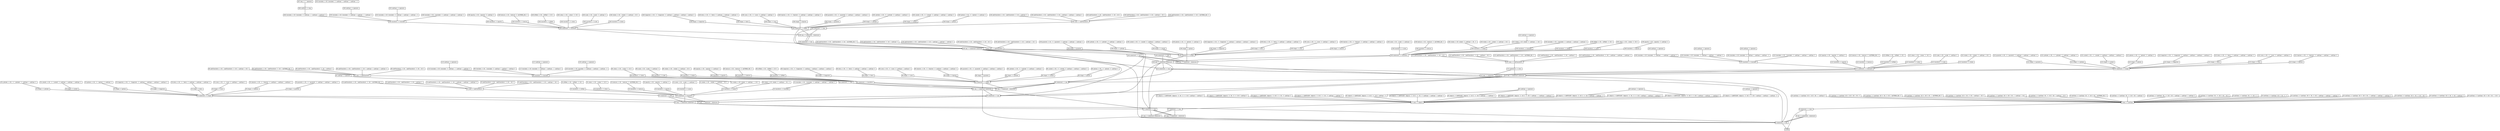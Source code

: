 digraph "Graph from GLL parser"{
graph[ordering=out]
node[fontname=Helvetica fontsize=9 shape=box height=0 width=0 margin=0.04]
edge[arrowsize=0.3]
"0 ART$"[]
"null"[ label = "0 class ::= subClass ."]
"null"[ label = "0 seq ::= statement . statement "]
"null"[ label = "0 statement ::= seq ."]
"null"[ label = "0 statement ::= class ."]
"null"[ label = "8 subClass ::= 'subClass'  ID . '='  ID '('  ')'  "]
"null"[ label = "8 subClass ::= 'subClass'  ID . '='  ID '('  ID ','  ID ')'  "]
"null"[ label = "8 subClass ::= 'subClass'  ID . '='  ID '('  ID ','  subExpr ','  subExpr ','  subExpr ')'  "]
"null"[ label = "8 subClass ::= 'subClass'  ID . '='  ID '('  ID ','  subExpr ')'  "]
"null"[ label = "8 subClass ::= 'subClass'  ID . '='  ID '('  ID ','  &STRING_DQ  ')'  "]
"null"[ label = "8 subClass ::= 'subClass'  ID . '='  ID '('  ID ','  subExpr ','  ID ')'  "]
"null"[ label = "16 subClass ::= 'subClass'  ID '='  ID . '('  ')'  "]
"null"[ label = "16 subClass ::= 'subClass'  ID '='  ID . '('  ID ','  ID ')'  "]
"null"[ label = "16 subClass ::= 'subClass'  ID '='  ID . '('  ID ','  subExpr ','  subExpr ','  subExpr ')'  "]
"null"[ label = "16 subClass ::= 'subClass'  ID '='  ID . '('  ID ','  subExpr ')'  "]
"null"[ label = "16 subClass ::= 'subClass'  ID '='  ID . '('  ID ','  &STRING_DQ  ')'  "]
"null"[ label = "16 subClass ::= 'subClass'  ID '='  ID . '('  ID ','  subExpr ','  ID ')'  "]
"null"[ label = "24 subClass ::= 'subClass'  ID '='  ID '('  ID . ','  ID ')'  "]
"null"[ label = "24 subClass ::= 'subClass'  ID '='  ID '('  ID . ','  subExpr ','  subExpr ','  subExpr ')'  "]
"null"[ label = "24 subClass ::= 'subClass'  ID '='  ID '('  ID . ','  subExpr ')'  "]
"null"[ label = "24 subClass ::= 'subClass'  ID '='  ID '('  ID . ','  &STRING_DQ  ')'  "]
"null"[ label = "24 subClass ::= 'subClass'  ID '='  ID '('  ID . ','  subExpr ','  ID ')'  "]
"null"[ label = "31 subClass ::= 'subClass'  ID '='  ID '('  ID ','  ID . ')'  "]
"null"[ label = "37 class ::= objects ."]
"null"[ label = "37 seq ::= statement . statement "]
"null"[ label = "37 seq ::= statement statement ."]
"null"[ label = "37 statement ::= seq ."]
"null"[ label = "37 statement ::= class ."]
"null"[ label = "51 objects ::= &INTEGER  'objects:'  '['  ID . ']'  '='  ID '('  subExpr ')'  "]
"null"[ label = "51 objects ::= &INTEGER  'objects:'  '['  ID . ']'  '='  ID '('  subExpr ','  subExpr ')'  "]
"null"[ label = "51 objects ::= &INTEGER  'objects:'  '['  ID . ']'  '='  ID '('  subExpr ','  subExpr ','  subExpr ')'  "]
"null"[ label = "58 objects ::= &INTEGER  'objects:'  '['  ID ']'  '='  ID . '('  subExpr ')'  "]
"null"[ label = "58 objects ::= &INTEGER  'objects:'  '['  ID ']'  '='  ID . '('  subExpr ','  subExpr ')'  "]
"null"[ label = "58 objects ::= &INTEGER  'objects:'  '['  ID ']'  '='  ID . '('  subExpr ','  subExpr ','  subExpr ')'  "]
"null"[ label = "65 objects ::= &INTEGER  'objects:'  '['  ID ']'  '='  ID '('  subExpr . ')'  "]
"null"[ label = "65 objects ::= &INTEGER  'objects:'  '['  ID ']'  '='  ID '('  subExpr . ','  subExpr ')'  "]
"null"[ label = "65 objects ::= &INTEGER  'objects:'  '['  ID ']'  '='  ID '('  subExpr . ','  subExpr ','  subExpr ')'  "]
"null"[ label = "65 subExpr ::= operand ."]
"null"[ label = "69 objects ::= &INTEGER  'objects:'  '['  ID ']'  '='  ID '('  subExpr ','  subExpr . ')'  "]
"null"[ label = "69 objects ::= &INTEGER  'objects:'  '['  ID ']'  '='  ID '('  subExpr ','  subExpr . ','  subExpr ')'  "]
"null"[ label = "69 subExpr ::= operand ."]
"null"[ label = "72 objects ::= &INTEGER  'objects:'  '['  ID ']'  '='  ID '('  subExpr ','  subExpr ','  subExpr . ')'  "]
"null"[ label = "72 subExpr ::= operand ."]
"null"[ label = "76 addTransform ::= ID . '.addTransform'  '('  ID ','  ID ')'  "]
"null"[ label = "76 addTransform ::= ID . '.addTransform'  '('  ID ','  subExpr ','  subExpr ','  subExpr ')'  "]
"null"[ label = "76 addTransform ::= ID . '.addTransform'  '('  ID ','  subExpr ')'  "]
"null"[ label = "76 addTransform ::= ID . '.addTransform'  '('  ID ','  &STRING_DQ  ')'  "]
"null"[ label = "76 addTransform ::= ID . '.addTransform'  '('  ID ','  subExpr ','  ID ')'  "]
"null"[ label = "76 class ::= addTransform ."]
"null"[ label = "76 colour ::= ID . '.colour'  '('  ID ')'  "]
"null"[ label = "76 cone ::= ID . '='  'cone'  '('  subExpr ','  subExpr ')'  "]
"null"[ label = "76 cuboid ::= ID . '='  'cuboid'  '('  subExpr ','  subExpr ','  subExpr ')'  "]
"null"[ label = "76 cylinder ::= ID . '='  'cylinder'  '('  subExpr ','  subExpr ')'  "]
"null"[ label = "76 isFilled ::= ID . '.isFilled'  '('  ID ')'  "]
"null"[ label = "76 opacity ::= ID . '.opacity'  '('  subExpr ')'  "]
"null"[ label = "76 pyramid ::= ID . '='  'pyramid'  '('  subExpr ','  subExpr ','  subExpr ')'  "]
"null"[ label = "76 rotate ::= ID . '.rotate'  '('  subExpr ','  ID ')'  "]
"null"[ label = "76 scale ::= ID . '.scale'  '('  subExpr ')'  "]
"null"[ label = "76 seq ::= statement . statement "]
"null"[ label = "76 seq ::= statement statement ."]
"null"[ label = "76 shape ::= sphere ."]
"null"[ label = "76 shape ::= cuboid ."]
"null"[ label = "76 shape ::= cylinder ."]
"null"[ label = "76 shape ::= pyramid ."]
"null"[ label = "76 shape ::= triprism ."]
"null"[ label = "76 shape ::= cone ."]
"null"[ label = "76 shape ::= tetra ."]
"null"[ label = "76 shape ::= trapprism ."]
"null"[ label = "76 sphere ::= ID . '='  'sphere'  '('  subExpr ')'  "]
"null"[ label = "76 statement ::= seq ."]
"null"[ label = "76 statement ::= shape ."]
"null"[ label = "76 statement ::= transform ."]
"null"[ label = "76 statement ::= class ."]
"null"[ label = "76 tetra ::= ID . '='  'tetra'  '('  subExpr ','  subExpr ','  subExpr ')'  "]
"null"[ label = "76 texture ::= ID . '.texture'  '('  &STRING_DQ  ')'  "]
"null"[ label = "76 transform ::= translate ."]
"null"[ label = "76 transform ::= rotate ."]
"null"[ label = "76 transform ::= scale ."]
"null"[ label = "76 transform ::= colour ."]
"null"[ label = "76 transform ::= isFilled ."]
"null"[ label = "76 transform ::= texture ."]
"null"[ label = "76 transform ::= opacity ."]
"null"[ label = "76 translate ::= ID . '.translate'  '('  subExpr ','  subExpr ','  subExpr ')'  "]
"null"[ label = "76 trapprism ::= ID . '='  'trapprism'  '('  subExpr ','  subExpr ','  subExpr ','  subExpr ')'  "]
"null"[ label = "76 triprism ::= ID . '='  'triprism'  '('  subExpr ','  subExpr ','  subExpr ')'  "]
"null"[ label = "91 rotate ::= ID '.rotate'  '('  subExpr . ','  ID ')'  "]
"null"[ label = "91 subExpr ::= operand ."]
"null"[ label = "94 rotate ::= ID '.rotate'  '('  subExpr ','  ID . ')'  "]
"null"[ label = "96 addTransform ::= ID . '.addTransform'  '('  ID ','  ID ')'  "]
"null"[ label = "96 addTransform ::= ID . '.addTransform'  '('  ID ','  subExpr ','  subExpr ','  subExpr ')'  "]
"null"[ label = "96 addTransform ::= ID . '.addTransform'  '('  ID ','  subExpr ')'  "]
"null"[ label = "96 addTransform ::= ID . '.addTransform'  '('  ID ','  &STRING_DQ  ')'  "]
"null"[ label = "96 addTransform ::= ID . '.addTransform'  '('  ID ','  subExpr ','  ID ')'  "]
"null"[ label = "96 class ::= addTransform ."]
"null"[ label = "96 colour ::= ID . '.colour'  '('  ID ')'  "]
"null"[ label = "96 cone ::= ID . '='  'cone'  '('  subExpr ','  subExpr ')'  "]
"null"[ label = "96 cuboid ::= ID . '='  'cuboid'  '('  subExpr ','  subExpr ','  subExpr ')'  "]
"null"[ label = "96 cylinder ::= ID . '='  'cylinder'  '('  subExpr ','  subExpr ')'  "]
"null"[ label = "96 isFilled ::= ID . '.isFilled'  '('  ID ')'  "]
"null"[ label = "96 opacity ::= ID . '.opacity'  '('  subExpr ')'  "]
"null"[ label = "96 pyramid ::= ID . '='  'pyramid'  '('  subExpr ','  subExpr ','  subExpr ')'  "]
"null"[ label = "96 rotate ::= ID . '.rotate'  '('  subExpr ','  ID ')'  "]
"null"[ label = "96 scale ::= ID . '.scale'  '('  subExpr ')'  "]
"null"[ label = "96 seq ::= statement . statement "]
"null"[ label = "96 seq ::= statement statement ."]
"null"[ label = "96 shape ::= sphere ."]
"null"[ label = "96 shape ::= cuboid ."]
"null"[ label = "96 shape ::= cylinder ."]
"null"[ label = "96 shape ::= pyramid ."]
"null"[ label = "96 shape ::= triprism ."]
"null"[ label = "96 shape ::= cone ."]
"null"[ label = "96 shape ::= tetra ."]
"null"[ label = "96 shape ::= trapprism ."]
"null"[ label = "96 sphere ::= ID . '='  'sphere'  '('  subExpr ')'  "]
"null"[ label = "96 statement ::= seq ."]
"null"[ label = "96 statement ::= shape ."]
"null"[ label = "96 statement ::= transform ."]
"null"[ label = "96 statement ::= class ."]
"null"[ label = "96 tetra ::= ID . '='  'tetra'  '('  subExpr ','  subExpr ','  subExpr ')'  "]
"null"[ label = "96 texture ::= ID . '.texture'  '('  &STRING_DQ  ')'  "]
"null"[ label = "96 transform ::= translate ."]
"null"[ label = "96 transform ::= rotate ."]
"null"[ label = "96 transform ::= scale ."]
"null"[ label = "96 transform ::= colour ."]
"null"[ label = "96 transform ::= isFilled ."]
"null"[ label = "96 transform ::= texture ."]
"null"[ label = "96 transform ::= opacity ."]
"null"[ label = "96 translate ::= ID . '.translate'  '('  subExpr ','  subExpr ','  subExpr ')'  "]
"null"[ label = "96 trapprism ::= ID . '='  'trapprism'  '('  subExpr ','  subExpr ','  subExpr ','  subExpr ')'  "]
"null"[ label = "96 triprism ::= ID . '='  'triprism'  '('  subExpr ','  subExpr ','  subExpr ')'  "]
"null"[ label = "114 subExpr ::= operand ."]
"null"[ label = "114 translate ::= ID '.translate'  '('  subExpr . ','  subExpr ','  subExpr ')'  "]
"null"[ label = "117 subExpr ::= operand ."]
"null"[ label = "117 translate ::= ID '.translate'  '('  subExpr ','  subExpr . ','  subExpr ')'  "]
"null"[ label = "120 subExpr ::= operand ."]
"null"[ label = "120 translate ::= ID '.translate'  '('  subExpr ','  subExpr ','  subExpr . ')'  "]
"null"[ label = "122 addTransform ::= ID . '.addTransform'  '('  ID ','  ID ')'  "]
"null"[ label = "122 addTransform ::= ID . '.addTransform'  '('  ID ','  subExpr ','  subExpr ','  subExpr ')'  "]
"null"[ label = "122 addTransform ::= ID . '.addTransform'  '('  ID ','  subExpr ')'  "]
"null"[ label = "122 addTransform ::= ID . '.addTransform'  '('  ID ','  &STRING_DQ  ')'  "]
"null"[ label = "122 addTransform ::= ID . '.addTransform'  '('  ID ','  subExpr ','  ID ')'  "]
"null"[ label = "122 class ::= addTransform ."]
"null"[ label = "122 colour ::= ID . '.colour'  '('  ID ')'  "]
"null"[ label = "122 cone ::= ID . '='  'cone'  '('  subExpr ','  subExpr ')'  "]
"null"[ label = "122 cuboid ::= ID . '='  'cuboid'  '('  subExpr ','  subExpr ','  subExpr ')'  "]
"null"[ label = "122 cylinder ::= ID . '='  'cylinder'  '('  subExpr ','  subExpr ')'  "]
"null"[ label = "122 isFilled ::= ID . '.isFilled'  '('  ID ')'  "]
"null"[ label = "122 opacity ::= ID . '.opacity'  '('  subExpr ')'  "]
"null"[ label = "122 pyramid ::= ID . '='  'pyramid'  '('  subExpr ','  subExpr ','  subExpr ')'  "]
"null"[ label = "122 rotate ::= ID . '.rotate'  '('  subExpr ','  ID ')'  "]
"null"[ label = "122 scale ::= ID . '.scale'  '('  subExpr ')'  "]
"null"[ label = "122 seq ::= statement . statement "]
"null"[ label = "122 seq ::= statement statement ."]
"null"[ label = "122 shape ::= sphere ."]
"null"[ label = "122 shape ::= cuboid ."]
"null"[ label = "122 shape ::= cylinder ."]
"null"[ label = "122 shape ::= pyramid ."]
"null"[ label = "122 shape ::= triprism ."]
"null"[ label = "122 shape ::= cone ."]
"null"[ label = "122 shape ::= tetra ."]
"null"[ label = "122 shape ::= trapprism ."]
"null"[ label = "122 sphere ::= ID . '='  'sphere'  '('  subExpr ')'  "]
"null"[ label = "122 statement ::= seq ."]
"null"[ label = "122 statement ::= shape ."]
"null"[ label = "122 statement ::= transform ."]
"null"[ label = "122 statement ::= class ."]
"null"[ label = "122 tetra ::= ID . '='  'tetra'  '('  subExpr ','  subExpr ','  subExpr ')'  "]
"null"[ label = "122 texture ::= ID . '.texture'  '('  &STRING_DQ  ')'  "]
"null"[ label = "122 transform ::= translate ."]
"null"[ label = "122 transform ::= rotate ."]
"null"[ label = "122 transform ::= scale ."]
"null"[ label = "122 transform ::= colour ."]
"null"[ label = "122 transform ::= isFilled ."]
"null"[ label = "122 transform ::= texture ."]
"null"[ label = "122 transform ::= opacity ."]
"null"[ label = "122 translate ::= ID . '.translate'  '('  subExpr ','  subExpr ','  subExpr ')'  "]
"null"[ label = "122 trapprism ::= ID . '='  'trapprism'  '('  subExpr ','  subExpr ','  subExpr ','  subExpr ')'  "]
"null"[ label = "122 triprism ::= ID . '='  'triprism'  '('  subExpr ','  subExpr ','  subExpr ')'  "]
"null"[ label = "140 subExpr ::= operand ."]
"null"[ label = "140 translate ::= ID '.translate'  '('  subExpr . ','  subExpr ','  subExpr ')'  "]
"null"[ label = "142 subExpr ::= operand ."]
"null"[ label = "142 translate ::= ID '.translate'  '('  subExpr ','  subExpr . ','  subExpr ')'  "]
"null"[ label = "146 subExpr ::= operand ."]
"null"[ label = "146 translate ::= ID '.translate'  '('  subExpr ','  subExpr ','  subExpr . ')'  "]
"null"[ label = "148 addTransform ::= ID . '.addTransform'  '('  ID ','  ID ')'  "]
"null"[ label = "148 addTransform ::= ID . '.addTransform'  '('  ID ','  subExpr ','  subExpr ','  subExpr ')'  "]
"null"[ label = "148 addTransform ::= ID . '.addTransform'  '('  ID ','  subExpr ')'  "]
"null"[ label = "148 addTransform ::= ID . '.addTransform'  '('  ID ','  &STRING_DQ  ')'  "]
"null"[ label = "148 addTransform ::= ID . '.addTransform'  '('  ID ','  subExpr ','  ID ')'  "]
"null"[ label = "148 class ::= addTransform ."]
"null"[ label = "148 colour ::= ID . '.colour'  '('  ID ')'  "]
"null"[ label = "148 cone ::= ID . '='  'cone'  '('  subExpr ','  subExpr ')'  "]
"null"[ label = "148 cuboid ::= ID . '='  'cuboid'  '('  subExpr ','  subExpr ','  subExpr ')'  "]
"null"[ label = "148 cylinder ::= ID . '='  'cylinder'  '('  subExpr ','  subExpr ')'  "]
"null"[ label = "148 isFilled ::= ID . '.isFilled'  '('  ID ')'  "]
"null"[ label = "148 opacity ::= ID . '.opacity'  '('  subExpr ')'  "]
"null"[ label = "148 pyramid ::= ID . '='  'pyramid'  '('  subExpr ','  subExpr ','  subExpr ')'  "]
"null"[ label = "148 rotate ::= ID . '.rotate'  '('  subExpr ','  ID ')'  "]
"null"[ label = "148 scale ::= ID . '.scale'  '('  subExpr ')'  "]
"null"[ label = "148 seq ::= statement . statement "]
"null"[ label = "148 seq ::= statement statement ."]
"null"[ label = "148 shape ::= sphere ."]
"null"[ label = "148 shape ::= cuboid ."]
"null"[ label = "148 shape ::= cylinder ."]
"null"[ label = "148 shape ::= pyramid ."]
"null"[ label = "148 shape ::= triprism ."]
"null"[ label = "148 shape ::= cone ."]
"null"[ label = "148 shape ::= tetra ."]
"null"[ label = "148 shape ::= trapprism ."]
"null"[ label = "148 sphere ::= ID . '='  'sphere'  '('  subExpr ')'  "]
"null"[ label = "148 statement ::= seq ."]
"null"[ label = "148 statement ::= shape ."]
"null"[ label = "148 statement ::= transform ."]
"null"[ label = "148 statement ::= class ."]
"null"[ label = "148 tetra ::= ID . '='  'tetra'  '('  subExpr ','  subExpr ','  subExpr ')'  "]
"null"[ label = "148 texture ::= ID . '.texture'  '('  &STRING_DQ  ')'  "]
"null"[ label = "148 transform ::= translate ."]
"null"[ label = "148 transform ::= rotate ."]
"null"[ label = "148 transform ::= scale ."]
"null"[ label = "148 transform ::= colour ."]
"null"[ label = "148 transform ::= isFilled ."]
"null"[ label = "148 transform ::= texture ."]
"null"[ label = "148 transform ::= opacity ."]
"null"[ label = "148 translate ::= ID . '.translate'  '('  subExpr ','  subExpr ','  subExpr ')'  "]
"null"[ label = "148 trapprism ::= ID . '='  'trapprism'  '('  subExpr ','  subExpr ','  subExpr ','  subExpr ')'  "]
"null"[ label = "148 triprism ::= ID . '='  'triprism'  '('  subExpr ','  subExpr ','  subExpr ')'  "]
"null"[ label = "163 rotate ::= ID '.rotate'  '('  subExpr . ','  ID ')'  "]
"null"[ label = "163 subExpr ::= operand ."]
"null"[ label = "166 rotate ::= ID '.rotate'  '('  subExpr ','  ID . ')'  "]
"null"[ label = "168 addTransform ::= ID . '.addTransform'  '('  ID ','  ID ')'  "]
"null"[ label = "168 addTransform ::= ID . '.addTransform'  '('  ID ','  subExpr ','  subExpr ','  subExpr ')'  "]
"null"[ label = "168 addTransform ::= ID . '.addTransform'  '('  ID ','  subExpr ')'  "]
"null"[ label = "168 addTransform ::= ID . '.addTransform'  '('  ID ','  &STRING_DQ  ')'  "]
"null"[ label = "168 addTransform ::= ID . '.addTransform'  '('  ID ','  subExpr ','  ID ')'  "]
"null"[ label = "168 class ::= addTransform ."]
"null"[ label = "168 colour ::= ID . '.colour'  '('  ID ')'  "]
"null"[ label = "168 cone ::= ID . '='  'cone'  '('  subExpr ','  subExpr ')'  "]
"null"[ label = "168 cuboid ::= ID . '='  'cuboid'  '('  subExpr ','  subExpr ','  subExpr ')'  "]
"null"[ label = "168 cylinder ::= ID . '='  'cylinder'  '('  subExpr ','  subExpr ')'  "]
"null"[ label = "168 isFilled ::= ID . '.isFilled'  '('  ID ')'  "]
"null"[ label = "168 opacity ::= ID . '.opacity'  '('  subExpr ')'  "]
"null"[ label = "168 pyramid ::= ID . '='  'pyramid'  '('  subExpr ','  subExpr ','  subExpr ')'  "]
"null"[ label = "168 rotate ::= ID . '.rotate'  '('  subExpr ','  ID ')'  "]
"null"[ label = "168 scale ::= ID . '.scale'  '('  subExpr ')'  "]
"null"[ label = "168 seq ::= statement . statement "]
"null"[ label = "168 seq ::= statement statement ."]
"null"[ label = "168 shape ::= sphere ."]
"null"[ label = "168 shape ::= cuboid ."]
"null"[ label = "168 shape ::= cylinder ."]
"null"[ label = "168 shape ::= pyramid ."]
"null"[ label = "168 shape ::= triprism ."]
"null"[ label = "168 shape ::= cone ."]
"null"[ label = "168 shape ::= tetra ."]
"null"[ label = "168 shape ::= trapprism ."]
"null"[ label = "168 sphere ::= ID . '='  'sphere'  '('  subExpr ')'  "]
"null"[ label = "168 statement ::= seq ."]
"null"[ label = "168 statement ::= shape ."]
"null"[ label = "168 statement ::= transform ."]
"null"[ label = "168 statement ::= class ."]
"null"[ label = "168 tetra ::= ID . '='  'tetra'  '('  subExpr ','  subExpr ','  subExpr ')'  "]
"null"[ label = "168 texture ::= ID . '.texture'  '('  &STRING_DQ  ')'  "]
"null"[ label = "168 transform ::= translate ."]
"null"[ label = "168 transform ::= rotate ."]
"null"[ label = "168 transform ::= scale ."]
"null"[ label = "168 transform ::= colour ."]
"null"[ label = "168 transform ::= isFilled ."]
"null"[ label = "168 transform ::= texture ."]
"null"[ label = "168 transform ::= opacity ."]
"null"[ label = "168 translate ::= ID . '.translate'  '('  subExpr ','  subExpr ','  subExpr ')'  "]
"null"[ label = "168 trapprism ::= ID . '='  'trapprism'  '('  subExpr ','  subExpr ','  subExpr ','  subExpr ')'  "]
"null"[ label = "168 triprism ::= ID . '='  'triprism'  '('  subExpr ','  subExpr ','  subExpr ')'  "]
"null"[ label = "186 subExpr ::= neg ."]
"null"[ label = "186 translate ::= ID '.translate'  '('  subExpr . ','  subExpr ','  subExpr ')'  "]
"null"[ label = "187 neg ::= '-'  operand ."]
"null"[ label = "190 subExpr ::= operand ."]
"null"[ label = "190 translate ::= ID '.translate'  '('  subExpr ','  subExpr . ','  subExpr ')'  "]
"null"[ label = "193 subExpr ::= operand ."]
"null"[ label = "193 translate ::= ID '.translate'  '('  subExpr ','  subExpr ','  subExpr . ')'  "]
"76 statement ::= shape ."->"76 seq ::= statement statement ." []
"76 transform ::= isFilled ."->"76 statement ::= transform ." []
"76 opacity ::= ID . '.opacity'  '('  subExpr ')'  "->"76 transform ::= opacity ." []
"122 pyramid ::= ID . '='  'pyramid'  '('  subExpr ','  subExpr ','  subExpr ')'  "->"122 shape ::= pyramid ." []
"0 statement ::= class ."->"0 ART$" []
"148 transform ::= scale ."->"148 statement ::= transform ." []
"148 texture ::= ID . '.texture'  '('  &STRING_DQ  ')'  "->"148 transform ::= texture ." []
"168 statement ::= class ."->"168 seq ::= statement statement ." []
"65 subExpr ::= operand ."->"65 objects ::= &INTEGER  'objects:'  '['  ID ']'  '='  ID '('  subExpr . ')'  " []
"76 transform ::= colour ."->"76 statement ::= transform ." []
"148 transform ::= rotate ."->"148 statement ::= transform ." []
"0 class ::= subClass ."->"0 statement ::= class ." []
"58 objects ::= &INTEGER  'objects:'  '['  ID ']'  '='  ID . '('  subExpr ','  subExpr ','  subExpr ')'  "->"37 class ::= objects ." []
"76 transform ::= scale ."->"76 statement ::= transform ." []
"76 texture ::= ID . '.texture'  '('  &STRING_DQ  ')'  "->"76 transform ::= texture ." []
"122 cylinder ::= ID . '='  'cylinder'  '('  subExpr ','  subExpr ')'  "->"122 shape ::= cylinder ." []
"96 statement ::= class ."->"96 seq ::= statement statement ." []
"168 class ::= addTransform ."->"168 statement ::= class ." []
"148 transform ::= translate ."->"148 statement ::= transform ." []
"148 isFilled ::= ID . '.isFilled'  '('  ID ')'  "->"148 transform ::= isFilled ." []
"76 transform ::= rotate ."->"76 statement ::= transform ." []
"65 objects ::= &INTEGER  'objects:'  '['  ID ']'  '='  ID '('  subExpr . ','  subExpr ','  subExpr ')'  "->"37 class ::= objects ." []
"8 subClass ::= 'subClass'  ID . '='  ID '('  ID ','  subExpr ','  ID ')'  "->"0 class ::= subClass ." []
"96 class ::= addTransform ."->"96 statement ::= class ." []
"140 translate ::= ID '.translate'  '('  subExpr . ','  subExpr ','  subExpr ')'  "->"122 transform ::= translate ." []
"76 transform ::= translate ."->"76 statement ::= transform ." []
"168 seq ::= statement statement ."->"122 statement ::= seq ." []
"76 isFilled ::= ID . '.isFilled'  '('  ID ')'  "->"76 transform ::= isFilled ." []
"122 cuboid ::= ID . '='  'cuboid'  '('  subExpr ','  subExpr ','  subExpr ')'  "->"122 shape ::= cuboid ." []
"168 addTransform ::= ID . '.addTransform'  '('  ID ','  subExpr ','  ID ')'  "->"168 class ::= addTransform ." []
"8 subClass ::= 'subClass'  ID . '='  ID '('  ID ','  &STRING_DQ  ')'  "->"0 class ::= subClass ." []
"122 seq ::= statement statement ."->"96 statement ::= seq ." []
"168 addTransform ::= ID . '.addTransform'  '('  ID ','  &STRING_DQ  ')'  "->"168 class ::= addTransform ." []
"117 subExpr ::= operand ."->"117 translate ::= ID '.translate'  '('  subExpr ','  subExpr . ','  subExpr ')'  " []
"8 subClass ::= 'subClass'  ID . '='  ID '('  ID ','  subExpr ')'  "->"0 class ::= subClass ." []
"148 colour ::= ID . '.colour'  '('  ID ')'  "->"148 transform ::= colour ." []
"168 statement ::= transform ."->"168 seq ::= statement statement ." []
"168 addTransform ::= ID . '.addTransform'  '('  ID ','  subExpr ')'  "->"168 class ::= addTransform ." []
"8 subClass ::= 'subClass'  ID . '='  ID '('  ID ','  subExpr ','  subExpr ','  subExpr ')'  "->"0 class ::= subClass ." []
"69 objects ::= &INTEGER  'objects:'  '['  ID ']'  '='  ID '('  subExpr ','  subExpr . ','  subExpr ')'  "->"37 class ::= objects ." []
"96 addTransform ::= ID . '.addTransform'  '('  ID ','  subExpr ','  ID ')'  "->"96 class ::= addTransform ." []
"0 statement ::= seq ."->"0 ART$" []
"168 addTransform ::= ID . '.addTransform'  '('  ID ','  subExpr ','  subExpr ','  subExpr ')'  "->"168 class ::= addTransform ." []
"8 subClass ::= 'subClass'  ID . '='  ID '('  ID ','  ID ')'  "->"0 class ::= subClass ." []
"96 addTransform ::= ID . '.addTransform'  '('  ID ','  &STRING_DQ  ')'  "->"96 class ::= addTransform ." []
"190 subExpr ::= operand ."->"190 translate ::= ID '.translate'  '('  subExpr ','  subExpr . ','  subExpr ')'  " []
"76 colour ::= ID . '.colour'  '('  ID ')'  "->"76 transform ::= colour ." []
"122 sphere ::= ID . '='  'sphere'  '('  subExpr ')'  "->"122 shape ::= sphere ." []
"168 addTransform ::= ID . '.addTransform'  '('  ID ','  ID ')'  "->"168 class ::= addTransform ." []
"8 subClass ::= 'subClass'  ID . '='  ID '('  ')'  "->"0 class ::= subClass ." []
"96 statement ::= transform ."->"96 seq ::= statement statement ." []
"96 addTransform ::= ID . '.addTransform'  '('  ID ','  subExpr ')'  "->"96 class ::= addTransform ." []
"0 statement ::= class ."->"0 seq ::= statement . statement " []
"148 scale ::= ID . '.scale'  '('  subExpr ')'  "->"148 transform ::= scale ." []
"65 subExpr ::= operand ."->"65 objects ::= &INTEGER  'objects:'  '['  ID ']'  '='  ID '('  subExpr . ','  subExpr ')'  " []
"96 addTransform ::= ID . '.addTransform'  '('  ID ','  subExpr ','  subExpr ','  subExpr ')'  "->"96 class ::= addTransform ." []
"142 translate ::= ID '.translate'  '('  subExpr ','  subExpr . ','  subExpr ')'  "->"122 transform ::= translate ." []
"72 objects ::= &INTEGER  'objects:'  '['  ID ']'  '='  ID '('  subExpr ','  subExpr ','  subExpr . ')'  "->"37 class ::= objects ." []
"96 addTransform ::= ID . '.addTransform'  '('  ID ','  ID ')'  "->"96 class ::= addTransform ." []
"76 scale ::= ID . '.scale'  '('  subExpr ')'  "->"76 transform ::= scale ." []
"148 statement ::= seq ."->"148 seq ::= statement statement ." []
"122 statement ::= seq ."->"122 seq ::= statement . statement " []
"122 seq ::= statement . statement "->"122 statement ::= seq ." []
"148 rotate ::= ID . '.rotate'  '('  subExpr ','  ID ')'  "->"148 transform ::= rotate ." []
"148 seq ::= statement statement ."->"76 statement ::= seq ." []
"76 statement ::= seq ."->"76 seq ::= statement statement ." []
"148 statement ::= class ."->"148 seq ::= statement . statement " []
"16 subClass ::= 'subClass'  ID '='  ID . '('  ')'  "->"0 class ::= subClass ." []
"76 rotate ::= ID . '.rotate'  '('  subExpr ','  ID ')'  "->"76 transform ::= rotate ." []
"16 subClass ::= 'subClass'  ID '='  ID . '('  ID ','  subExpr ','  subExpr ','  subExpr ')'  "->"0 class ::= subClass ." []
"148 translate ::= ID . '.translate'  '('  subExpr ','  subExpr ','  subExpr ')'  "->"148 transform ::= translate ." []
"146 translate ::= ID '.translate'  '('  subExpr ','  subExpr ','  subExpr . ')'  "->"122 transform ::= translate ." []
"76 statement ::= class ."->"76 seq ::= statement . statement " []
"120 subExpr ::= operand ."->"120 translate ::= ID '.translate'  '('  subExpr ','  subExpr ','  subExpr . ')'  " []
"0 statement ::= seq ."->"0 seq ::= statement . statement " []
"0 seq ::= statement . statement "->"0 statement ::= seq ." []
"24 subClass ::= 'subClass'  ID '='  ID '('  ID . ','  subExpr ','  subExpr ','  subExpr ')'  "->"0 class ::= subClass ." []
"168 transform ::= opacity ."->"168 statement ::= transform ." []
"76 translate ::= ID . '.translate'  '('  subExpr ','  subExpr ','  subExpr ')'  "->"76 transform ::= translate ." []
"168 transform ::= texture ."->"168 statement ::= transform ." []
"193 subExpr ::= operand ."->"193 translate ::= ID '.translate'  '('  subExpr ','  subExpr ','  subExpr . ')'  " []
"16 subClass ::= 'subClass'  ID '='  ID . '('  ID ','  ID ')'  "->"0 class ::= subClass ." []
"96 transform ::= opacity ."->"96 statement ::= transform ." []
"168 statement ::= shape ."->"168 seq ::= statement statement ." []
"148 statement ::= transform ."->"148 seq ::= statement . statement " []
"148 shape ::= trapprism ."->"148 statement ::= shape ." []
"168 transform ::= isFilled ."->"168 statement ::= transform ." []
"168 opacity ::= ID . '.opacity'  '('  subExpr ')'  "->"168 transform ::= opacity ." []
"96 transform ::= texture ."->"96 statement ::= transform ." []
"16 subClass ::= 'subClass'  ID '='  ID . '('  ID ','  subExpr ')'  "->"0 class ::= subClass ." []
"24 subClass ::= 'subClass'  ID '='  ID '('  ID . ','  ID ')'  "->"0 class ::= subClass ." []
"148 shape ::= tetra ."->"148 statement ::= shape ." []
"65 subExpr ::= operand ."->"65 objects ::= &INTEGER  'objects:'  '['  ID ']'  '='  ID '('  subExpr . ','  subExpr ','  subExpr ')'  " []
"168 transform ::= colour ."->"168 statement ::= transform ." []
"96 statement ::= shape ."->"96 seq ::= statement statement ." []
"76 statement ::= transform ."->"76 seq ::= statement . statement " []
"76 shape ::= trapprism ."->"76 statement ::= shape ." []
"96 transform ::= isFilled ."->"96 statement ::= transform ." []
"96 opacity ::= ID . '.opacity'  '('  subExpr ')'  "->"96 transform ::= opacity ." []
"148 shape ::= cone ."->"148 statement ::= shape ." []
"168 transform ::= scale ."->"168 statement ::= transform ." []
"168 texture ::= ID . '.texture'  '('  &STRING_DQ  ')'  "->"168 transform ::= texture ." []
"24 subClass ::= 'subClass'  ID '='  ID '('  ID . ','  subExpr ')'  "->"0 class ::= subClass ." []
"148 trapprism ::= ID . '='  'trapprism'  '('  subExpr ','  subExpr ','  subExpr ','  subExpr ')'  "->"148 shape ::= trapprism ." []
"76 shape ::= tetra ."->"76 statement ::= shape ." []
"96 transform ::= colour ."->"96 statement ::= transform ." []
"148 shape ::= triprism ."->"148 statement ::= shape ." []
"168 transform ::= rotate ."->"168 statement ::= transform ." []
"69 subExpr ::= operand ."->"69 objects ::= &INTEGER  'objects:'  '['  ID ']'  '='  ID '('  subExpr ','  subExpr . ')'  " []
"31 subClass ::= 'subClass'  ID '='  ID '('  ID ','  ID . ')'  "->"0 class ::= subClass ." []
"76 shape ::= cone ."->"76 statement ::= shape ." []
"96 transform ::= scale ."->"96 statement ::= transform ." []
"96 texture ::= ID . '.texture'  '('  &STRING_DQ  ')'  "->"96 transform ::= texture ." []
"76 trapprism ::= ID . '='  'trapprism'  '('  subExpr ','  subExpr ','  subExpr ','  subExpr ')'  "->"76 shape ::= trapprism ." []
"148 shape ::= pyramid ."->"148 statement ::= shape ." []
"168 transform ::= translate ."->"168 statement ::= transform ." []
"168 isFilled ::= ID . '.isFilled'  '('  ID ')'  "->"168 transform ::= isFilled ." []
"148 tetra ::= ID . '='  'tetra'  '('  subExpr ','  subExpr ','  subExpr ')'  "->"148 shape ::= tetra ." []
"76 shape ::= triprism ."->"76 statement ::= shape ." []
"96 transform ::= rotate ."->"96 statement ::= transform ." []
"122 seq ::= statement statement ."->"0 statement ::= seq ." []
"16 subClass ::= 'subClass'  ID '='  ID . '('  ID ','  &STRING_DQ  ')'  "->"0 class ::= subClass ." []
"148 shape ::= cylinder ."->"148 statement ::= shape ." []
"148 seq ::= statement statement ."->"37 statement ::= seq ." []
"76 shape ::= pyramid ."->"76 statement ::= shape ." []
"96 transform ::= translate ."->"96 statement ::= transform ." []
"96 isFilled ::= ID . '.isFilled'  '('  ID ')'  "->"96 transform ::= isFilled ." []
"76 seq ::= statement statement ."->"37 statement ::= seq ." []
"76 tetra ::= ID . '='  'tetra'  '('  subExpr ','  subExpr ','  subExpr ')'  "->"76 shape ::= tetra ." []
"148 shape ::= cuboid ."->"148 statement ::= shape ." []
"168 colour ::= ID . '.colour'  '('  ID ')'  "->"168 transform ::= colour ." []
"148 cone ::= ID . '='  'cone'  '('  subExpr ','  subExpr ')'  "->"148 shape ::= cone ." []
"76 shape ::= cylinder ."->"76 statement ::= shape ." []
"24 subClass ::= 'subClass'  ID '='  ID '('  ID . ','  &STRING_DQ  ')'  "->"0 class ::= subClass ." []
"148 shape ::= sphere ."->"148 statement ::= shape ." []
"76 shape ::= cuboid ."->"76 statement ::= shape ." []
"96 colour ::= ID . '.colour'  '('  ID ')'  "->"96 transform ::= colour ." []
"76 cone ::= ID . '='  'cone'  '('  subExpr ','  subExpr ')'  "->"76 shape ::= cone ." []
"140 subExpr ::= operand ."->"140 translate ::= ID '.translate'  '('  subExpr . ','  subExpr ','  subExpr ')'  " []
"168 scale ::= ID . '.scale'  '('  subExpr ')'  "->"168 transform ::= scale ." []
"148 triprism ::= ID . '='  'triprism'  '('  subExpr ','  subExpr ','  subExpr ')'  "->"148 shape ::= triprism ." []
"76 shape ::= sphere ."->"76 statement ::= shape ." []
"148 statement ::= shape ."->"148 seq ::= statement . statement " []
"16 subClass ::= 'subClass'  ID '='  ID . '('  ID ','  subExpr ','  ID ')'  "->"0 class ::= subClass ." []
"96 scale ::= ID . '.scale'  '('  subExpr ')'  "->"96 transform ::= scale ." []
"168 statement ::= seq ."->"168 seq ::= statement statement ." []
"76 triprism ::= ID . '='  'triprism'  '('  subExpr ','  subExpr ','  subExpr ')'  "->"76 shape ::= triprism ." []
"76 statement ::= shape ."->"76 seq ::= statement . statement " []
"168 rotate ::= ID . '.rotate'  '('  subExpr ','  ID ')'  "->"168 transform ::= rotate ." []
"148 pyramid ::= ID . '='  'pyramid'  '('  subExpr ','  subExpr ','  subExpr ')'  "->"148 shape ::= pyramid ." []
"168 seq ::= statement statement ."->"96 statement ::= seq ." []
"24 subClass ::= 'subClass'  ID '='  ID '('  ID . ','  subExpr ','  ID ')'  "->"0 class ::= subClass ." []
"96 statement ::= seq ."->"96 seq ::= statement statement ." []
"69 subExpr ::= operand ."->"69 objects ::= &INTEGER  'objects:'  '['  ID ']'  '='  ID '('  subExpr ','  subExpr . ','  subExpr ')'  " []
"168 statement ::= class ."->"168 seq ::= statement . statement " []
"96 rotate ::= ID . '.rotate'  '('  subExpr ','  ID ')'  "->"96 transform ::= rotate ." []
"76 pyramid ::= ID . '='  'pyramid'  '('  subExpr ','  subExpr ','  subExpr ')'  "->"76 shape ::= pyramid ." []
"37 seq ::= statement statement ."->"0 statement ::= seq ." []
"168 translate ::= ID . '.translate'  '('  subExpr ','  subExpr ','  subExpr ')'  "->"168 transform ::= translate ." []
"148 cylinder ::= ID . '='  'cylinder'  '('  subExpr ','  subExpr ')'  "->"148 shape ::= cylinder ." []
"122 statement ::= class ."->"122 seq ::= statement statement ." []
"96 statement ::= class ."->"96 seq ::= statement . statement " []
"163 rotate ::= ID '.rotate'  '('  subExpr . ','  ID ')'  "->"148 transform ::= rotate ." []
"96 translate ::= ID . '.translate'  '('  subExpr ','  subExpr ','  subExpr ')'  "->"96 transform ::= translate ." []
"76 cylinder ::= ID . '='  'cylinder'  '('  subExpr ','  subExpr ')'  "->"76 shape ::= cylinder ." []
"122 class ::= addTransform ."->"122 statement ::= class ." []
"148 cuboid ::= ID . '='  'cuboid'  '('  subExpr ','  subExpr ','  subExpr ')'  "->"148 shape ::= cuboid ." []
"91 rotate ::= ID '.rotate'  '('  subExpr . ','  ID ')'  "->"76 transform ::= rotate ." []
"148 seq ::= statement statement ."->"122 statement ::= seq ." []
"142 subExpr ::= operand ."->"142 translate ::= ID '.translate'  '('  subExpr ','  subExpr . ','  subExpr ')'  " []
"168 statement ::= transform ."->"168 seq ::= statement . statement " []
"168 shape ::= trapprism ."->"168 statement ::= shape ." []
"122 seq ::= statement statement ."->"76 statement ::= seq ." []
"76 cuboid ::= ID . '='  'cuboid'  '('  subExpr ','  subExpr ','  subExpr ')'  "->"76 shape ::= cuboid ." []
"122 addTransform ::= ID . '.addTransform'  '('  ID ','  subExpr ','  ID ')'  "->"122 class ::= addTransform ." []
"122 addTransform ::= ID . '.addTransform'  '('  ID ','  &STRING_DQ  ')'  "->"122 class ::= addTransform ." []
"148 sphere ::= ID . '='  'sphere'  '('  subExpr ')'  "->"148 shape ::= sphere ." []
"168 shape ::= tetra ."->"168 statement ::= shape ." []
"122 statement ::= transform ."->"122 seq ::= statement statement ." []
"96 statement ::= transform ."->"96 seq ::= statement . statement " []
"122 addTransform ::= ID . '.addTransform'  '('  ID ','  subExpr ')'  "->"122 class ::= addTransform ." []
"96 shape ::= trapprism ."->"96 statement ::= shape ." []
"166 rotate ::= ID '.rotate'  '('  subExpr ','  ID . ')'  "->"148 transform ::= rotate ." []
"122 addTransform ::= ID . '.addTransform'  '('  ID ','  subExpr ','  subExpr ','  subExpr ')'  "->"122 class ::= addTransform ." []
"168 shape ::= cone ."->"168 statement ::= shape ." []
"76 sphere ::= ID . '='  'sphere'  '('  subExpr ')'  "->"76 shape ::= sphere ." []
"122 addTransform ::= ID . '.addTransform'  '('  ID ','  ID ')'  "->"122 class ::= addTransform ." []
"168 trapprism ::= ID . '='  'trapprism'  '('  subExpr ','  subExpr ','  subExpr ','  subExpr ')'  "->"168 shape ::= trapprism ." []
"96 shape ::= tetra ."->"96 statement ::= shape ." []
"94 rotate ::= ID '.rotate'  '('  subExpr ','  ID . ')'  "->"76 transform ::= rotate ." []
"148 statement ::= seq ."->"148 seq ::= statement . statement " []
"148 seq ::= statement . statement "->"148 statement ::= seq ." []
"168 shape ::= triprism ."->"168 statement ::= shape ." []
"96 shape ::= cone ."->"96 statement ::= shape ." []
"96 trapprism ::= ID . '='  'trapprism'  '('  subExpr ','  subExpr ','  subExpr ','  subExpr ')'  "->"96 shape ::= trapprism ." []
"168 shape ::= pyramid ."->"168 statement ::= shape ." []
"76 statement ::= seq ."->"76 seq ::= statement . statement " []
"76 seq ::= statement . statement "->"76 statement ::= seq ." []
"168 tetra ::= ID . '='  'tetra'  '('  subExpr ','  subExpr ','  subExpr ')'  "->"168 shape ::= tetra ." []
"96 shape ::= triprism ."->"96 statement ::= shape ." []
"168 shape ::= cylinder ."->"168 statement ::= shape ." []
"96 shape ::= pyramid ."->"96 statement ::= shape ." []
"96 tetra ::= ID . '='  'tetra'  '('  subExpr ','  subExpr ','  subExpr ')'  "->"96 shape ::= tetra ." []
"168 shape ::= cuboid ."->"168 statement ::= shape ." []
"168 cone ::= ID . '='  'cone'  '('  subExpr ','  subExpr ')'  "->"168 shape ::= cone ." []
"96 shape ::= cylinder ."->"96 statement ::= shape ." []
"146 subExpr ::= operand ."->"146 translate ::= ID '.translate'  '('  subExpr ','  subExpr ','  subExpr . ')'  " []
"168 shape ::= sphere ."->"168 statement ::= shape ." []
"96 shape ::= cuboid ."->"96 statement ::= shape ." []
"96 cone ::= ID . '='  'cone'  '('  subExpr ','  subExpr ')'  "->"96 shape ::= cone ." []
"72 subExpr ::= operand ."->"72 objects ::= &INTEGER  'objects:'  '['  ID ']'  '='  ID '('  subExpr ','  subExpr ','  subExpr . ')'  " []
"122 transform ::= opacity ."->"122 statement ::= transform ." []
"168 triprism ::= ID . '='  'triprism'  '('  subExpr ','  subExpr ','  subExpr ')'  "->"168 shape ::= triprism ." []
"96 shape ::= sphere ."->"96 statement ::= shape ." []
"168 statement ::= shape ."->"168 seq ::= statement . statement " []
"168 seq ::= statement statement ."->"0 statement ::= seq ." []
"122 transform ::= texture ."->"122 statement ::= transform ." []
"96 seq ::= statement statement ."->"0 statement ::= seq ." []
"96 triprism ::= ID . '='  'triprism'  '('  subExpr ','  subExpr ','  subExpr ')'  "->"96 shape ::= triprism ." []
"122 statement ::= shape ."->"122 seq ::= statement statement ." []
"96 statement ::= shape ."->"96 seq ::= statement . statement " []
"122 transform ::= isFilled ."->"122 statement ::= transform ." []
"122 seq ::= statement statement ."->"37 statement ::= seq ." []
"122 opacity ::= ID . '.opacity'  '('  subExpr ')'  "->"122 transform ::= opacity ." []
"168 pyramid ::= ID . '='  'pyramid'  '('  subExpr ','  subExpr ','  subExpr ')'  "->"168 shape ::= pyramid ." []
"122 transform ::= colour ."->"122 statement ::= transform ." []
"96 pyramid ::= ID . '='  'pyramid'  '('  subExpr ','  subExpr ','  subExpr ')'  "->"96 shape ::= pyramid ." []
"37 statement ::= class ."->"37 seq ::= statement statement ." []
"122 transform ::= scale ."->"122 statement ::= transform ." []
"122 texture ::= ID . '.texture'  '('  &STRING_DQ  ')'  "->"122 transform ::= texture ." []
"168 cylinder ::= ID . '='  'cylinder'  '('  subExpr ','  subExpr ')'  "->"168 shape ::= cylinder ." []
"122 transform ::= rotate ."->"122 statement ::= transform ." []
"37 class ::= objects ."->"37 statement ::= class ." []
"96 cylinder ::= ID . '='  'cylinder'  '('  subExpr ','  subExpr ')'  "->"96 shape ::= cylinder ." []
"186 translate ::= ID '.translate'  '('  subExpr . ','  subExpr ','  subExpr ')'  "->"168 transform ::= translate ." []
"122 transform ::= translate ."->"122 statement ::= transform ." []
"122 isFilled ::= ID . '.isFilled'  '('  ID ')'  "->"122 transform ::= isFilled ." []
"168 cuboid ::= ID . '='  'cuboid'  '('  subExpr ','  subExpr ','  subExpr ')'  "->"168 shape ::= cuboid ." []
"114 translate ::= ID '.translate'  '('  subExpr . ','  subExpr ','  subExpr ')'  "->"96 transform ::= translate ." []
"96 cuboid ::= ID . '='  'cuboid'  '('  subExpr ','  subExpr ','  subExpr ')'  "->"96 shape ::= cuboid ." []
"51 objects ::= &INTEGER  'objects:'  '['  ID . ']'  '='  ID '('  subExpr ','  subExpr ','  subExpr ')'  "->"37 class ::= objects ." []
"122 colour ::= ID . '.colour'  '('  ID ')'  "->"122 transform ::= colour ." []
"168 sphere ::= ID . '='  'sphere'  '('  subExpr ')'  "->"168 shape ::= sphere ." []
"51 objects ::= &INTEGER  'objects:'  '['  ID . ']'  '='  ID '('  subExpr ','  subExpr ')'  "->"37 class ::= objects ." []
"163 subExpr ::= operand ."->"163 rotate ::= ID '.rotate'  '('  subExpr . ','  ID ')'  " []
"37 statement ::= seq ."->"37 seq ::= statement statement ." []
"96 sphere ::= ID . '='  'sphere'  '('  subExpr ')'  "->"96 shape ::= sphere ." []
"122 scale ::= ID . '.scale'  '('  subExpr ')'  "->"122 transform ::= scale ." []
"168 statement ::= seq ."->"168 seq ::= statement . statement " []
"168 seq ::= statement . statement "->"168 statement ::= seq ." []
"51 objects ::= &INTEGER  'objects:'  '['  ID . ']'  '='  ID '('  subExpr ')'  "->"37 class ::= objects ." []
"91 subExpr ::= operand ."->"91 rotate ::= ID '.rotate'  '('  subExpr . ','  ID ')'  " []
"37 statement ::= class ."->"37 seq ::= statement . statement " []
"117 translate ::= ID '.translate'  '('  subExpr ','  subExpr . ','  subExpr ')'  "->"96 transform ::= translate ." []
"190 translate ::= ID '.translate'  '('  subExpr ','  subExpr . ','  subExpr ')'  "->"168 transform ::= translate ." []
"168 seq ::= statement statement ."->"148 statement ::= seq ." []
"122 statement ::= seq ."->"122 seq ::= statement statement ." []
"96 statement ::= seq ."->"96 seq ::= statement . statement " []
"96 seq ::= statement . statement "->"96 statement ::= seq ." []
"148 seq ::= statement statement ."->"96 statement ::= seq ." []
"168 seq ::= statement statement ."->"76 statement ::= seq ." []
"122 rotate ::= ID . '.rotate'  '('  subExpr ','  ID ')'  "->"122 transform ::= rotate ." []
"96 seq ::= statement statement ."->"76 statement ::= seq ." []
"148 statement ::= class ."->"148 seq ::= statement statement ." []
"122 statement ::= class ."->"122 seq ::= statement . statement " []
"122 translate ::= ID . '.translate'  '('  subExpr ','  subExpr ','  subExpr ')'  "->"122 transform ::= translate ." []
"120 translate ::= ID '.translate'  '('  subExpr ','  subExpr ','  subExpr . ')'  "->"96 transform ::= translate ." []
"76 statement ::= class ."->"76 seq ::= statement statement ." []
"193 translate ::= ID '.translate'  '('  subExpr ','  subExpr ','  subExpr . ')'  "->"168 transform ::= translate ." []
"58 objects ::= &INTEGER  'objects:'  '['  ID ']'  '='  ID . '('  subExpr ')'  "->"37 class ::= objects ." []
"148 class ::= addTransform ."->"148 statement ::= class ." []
"76 class ::= addTransform ."->"76 statement ::= class ." []
"37 statement ::= seq ."->"37 seq ::= statement . statement " []
"37 seq ::= statement . statement "->"37 statement ::= seq ." []
"148 addTransform ::= ID . '.addTransform'  '('  ID ','  subExpr ','  ID ')'  "->"148 class ::= addTransform ." []
"148 addTransform ::= ID . '.addTransform'  '('  ID ','  &STRING_DQ  ')'  "->"148 class ::= addTransform ." []
"65 objects ::= &INTEGER  'objects:'  '['  ID ']'  '='  ID '('  subExpr . ')'  "->"37 class ::= objects ." []
"148 statement ::= transform ."->"148 seq ::= statement statement ." []
"122 statement ::= transform ."->"122 seq ::= statement . statement " []
"148 addTransform ::= ID . '.addTransform'  '('  ID ','  subExpr ')'  "->"148 class ::= addTransform ." []
"122 shape ::= trapprism ."->"122 statement ::= shape ." []
"76 addTransform ::= ID . '.addTransform'  '('  ID ','  subExpr ','  ID ')'  "->"76 class ::= addTransform ." []
"148 addTransform ::= ID . '.addTransform'  '('  ID ','  subExpr ','  subExpr ','  subExpr ')'  "->"148 class ::= addTransform ." []
"76 addTransform ::= ID . '.addTransform'  '('  ID ','  &STRING_DQ  ')'  "->"76 class ::= addTransform ." []
"148 addTransform ::= ID . '.addTransform'  '('  ID ','  ID ')'  "->"148 class ::= addTransform ." []
"122 shape ::= tetra ."->"122 statement ::= shape ." []
"76 statement ::= transform ."->"76 seq ::= statement statement ." []
"76 addTransform ::= ID . '.addTransform'  '('  ID ','  subExpr ')'  "->"76 class ::= addTransform ." []
"76 addTransform ::= ID . '.addTransform'  '('  ID ','  subExpr ','  subExpr ','  subExpr ')'  "->"76 class ::= addTransform ." []
"122 shape ::= cone ."->"122 statement ::= shape ." []
"76 addTransform ::= ID . '.addTransform'  '('  ID ','  ID ')'  "->"76 class ::= addTransform ." []
"122 trapprism ::= ID . '='  'trapprism'  '('  subExpr ','  subExpr ','  subExpr ','  subExpr ')'  "->"122 shape ::= trapprism ." []
"122 shape ::= triprism ."->"122 statement ::= shape ." []
"58 objects ::= &INTEGER  'objects:'  '['  ID ']'  '='  ID . '('  subExpr ','  subExpr ')'  "->"37 class ::= objects ." []
"122 shape ::= pyramid ."->"122 statement ::= shape ." []
"122 tetra ::= ID . '='  'tetra'  '('  subExpr ','  subExpr ','  subExpr ')'  "->"122 shape ::= tetra ." []
"168 seq ::= statement statement ."->"37 statement ::= seq ." []
"122 shape ::= cylinder ."->"122 statement ::= shape ." []
"96 seq ::= statement statement ."->"37 statement ::= seq ." []
"65 objects ::= &INTEGER  'objects:'  '['  ID ']'  '='  ID '('  subExpr . ','  subExpr ')'  "->"37 class ::= objects ." []
"122 shape ::= cuboid ."->"122 statement ::= shape ." []
"122 cone ::= ID . '='  'cone'  '('  subExpr ','  subExpr ')'  "->"122 shape ::= cone ." []
"186 subExpr ::= neg ."->"186 translate ::= ID '.translate'  '('  subExpr . ','  subExpr ','  subExpr ')'  " []
"148 transform ::= opacity ."->"148 statement ::= transform ." []
"122 shape ::= sphere ."->"122 statement ::= shape ." []
"69 objects ::= &INTEGER  'objects:'  '['  ID ']'  '='  ID '('  subExpr ','  subExpr . ')'  "->"37 class ::= objects ." []
"148 transform ::= texture ."->"148 statement ::= transform ." []
"114 subExpr ::= operand ."->"114 translate ::= ID '.translate'  '('  subExpr . ','  subExpr ','  subExpr ')'  " []
"187 neg ::= '-'  operand ."->"186 subExpr ::= neg ." []
"76 transform ::= opacity ."->"76 statement ::= transform ." []
"148 seq ::= statement statement ."->"0 statement ::= seq ." []
"122 triprism ::= ID . '='  'triprism'  '('  subExpr ','  subExpr ','  subExpr ')'  "->"122 shape ::= triprism ." []
"148 statement ::= shape ."->"148 seq ::= statement statement ." []
"122 statement ::= shape ."->"122 seq ::= statement . statement " []
"76 seq ::= statement statement ."->"0 statement ::= seq ." []
"148 transform ::= isFilled ."->"148 statement ::= transform ." []
"148 opacity ::= ID . '.opacity'  '('  subExpr ')'  "->"148 transform ::= opacity ." []
"76 transform ::= texture ."->"76 statement ::= transform ." []
"148 transform ::= colour ."->"148 statement ::= transform ." []
}
